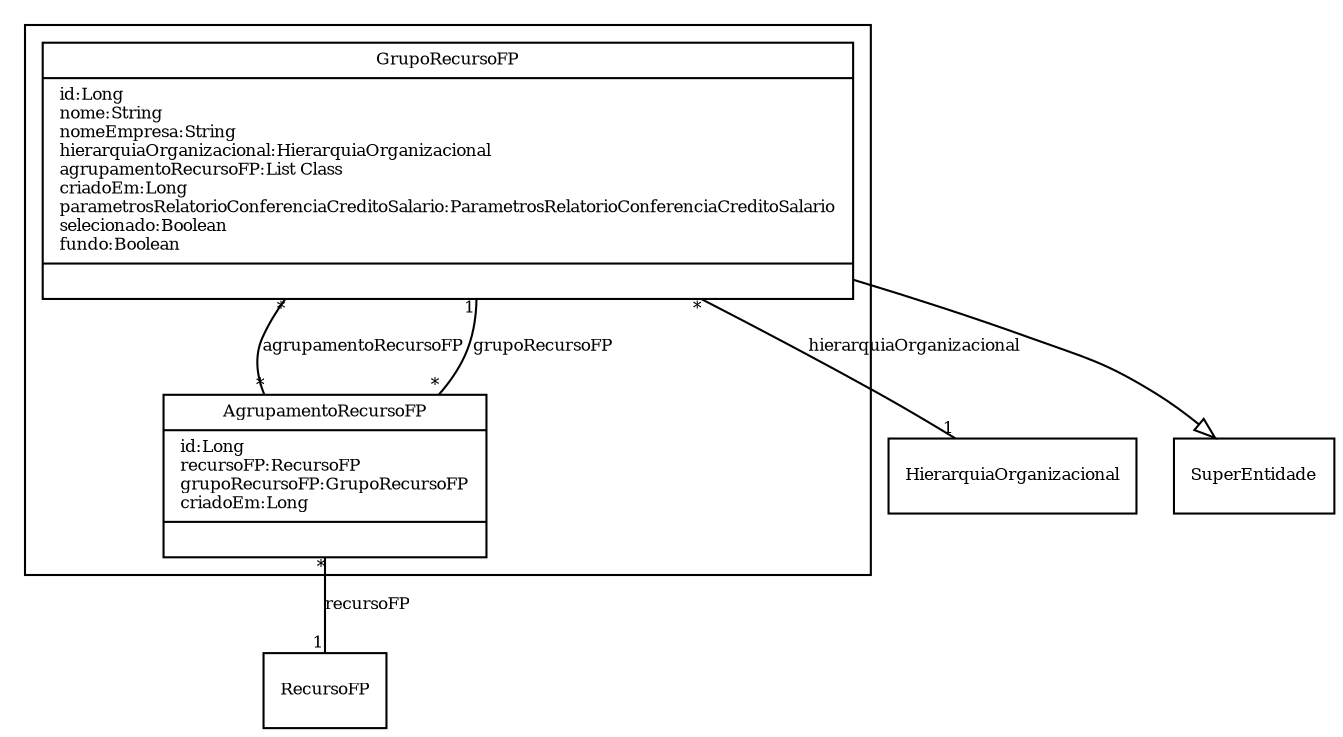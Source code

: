 digraph G{
fontname = "Times-Roman"
fontsize = 8

node [
        fontname = "Times-Roman"
        fontsize = 8
        shape = "record"
]

edge [
        fontname = "Times-Roman"
        fontsize = 8
]

subgraph clusterAGRUPAMENTO_DE_RECURSOS
{
GrupoRecursoFP [label = "{GrupoRecursoFP|id:Long\lnome:String\lnomeEmpresa:String\lhierarquiaOrganizacional:HierarquiaOrganizacional\lagrupamentoRecursoFP:List Class\lcriadoEm:Long\lparametrosRelatorioConferenciaCreditoSalario:ParametrosRelatorioConferenciaCreditoSalario\lselecionado:Boolean\lfundo:Boolean\l|\l}"]
AgrupamentoRecursoFP [label = "{AgrupamentoRecursoFP|id:Long\lrecursoFP:RecursoFP\lgrupoRecursoFP:GrupoRecursoFP\lcriadoEm:Long\l|\l}"]
}
edge [arrowhead = "none" headlabel = "1" taillabel = "*"] GrupoRecursoFP -> HierarquiaOrganizacional [label = "hierarquiaOrganizacional"]
edge [arrowhead = "none" headlabel = "*" taillabel = "*"] GrupoRecursoFP -> AgrupamentoRecursoFP [label = "agrupamentoRecursoFP"]
edge [ arrowhead = "empty" headlabel = "" taillabel = ""] GrupoRecursoFP -> SuperEntidade
edge [arrowhead = "none" headlabel = "1" taillabel = "*"] AgrupamentoRecursoFP -> RecursoFP [label = "recursoFP"]
edge [arrowhead = "none" headlabel = "1" taillabel = "*"] AgrupamentoRecursoFP -> GrupoRecursoFP [label = "grupoRecursoFP"]
}
